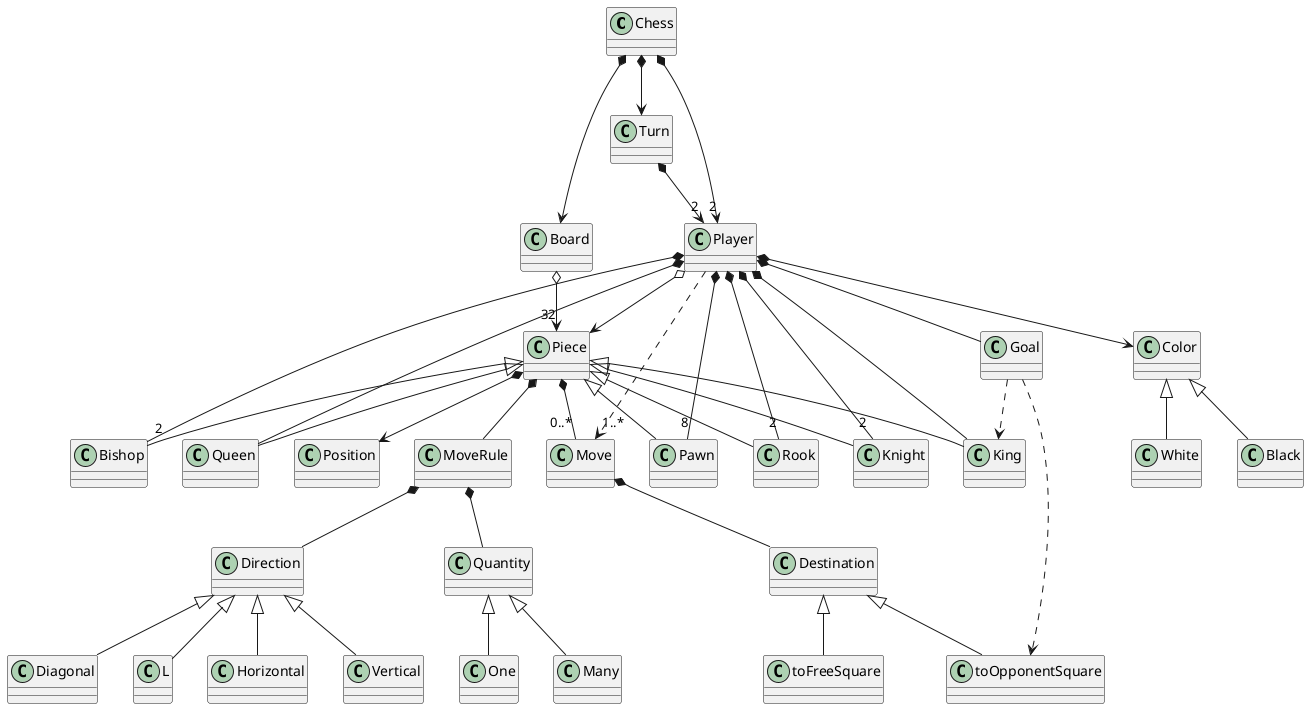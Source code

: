 @startuml Chess

	class Chess
	class Turn
	class Player
	class Board

	class Piece
	class Pawn
	class Rook
	class Knight
	class Bishop
	class Queen
	class King

	class Color
	class White
	class Black
	class Move

	Chess *--> Turn
	Chess *--> Board
	Chess *--> "2" Player

	Turn *--> "2" Player

	Board o--> "32" Piece

	Player ..> "1..*" Move
	Player *--> Color
	Player o--> Piece
	Player *-- King
	Player *-- Queen
	Player *-- "2" Bishop
	Player *-- "2" Knight
	Player *-- "2" Rook
	Player *-- "8" Pawn

  Player *-- Goal
	Goal ..> toOpponentSquare
	Goal ..> King

	Color <|-- White
	Color <|-- Black

	Piece <|-- Pawn
	Piece <|-- Bishop
	Piece <|-- Knight
	Piece <|-- Rook
	Piece <|-- Queen
	Piece <|-- King
	Piece *--> Position
    Piece *-- "0..*" Move
	Piece *-- MoveRule

	Move *-- Destination
	MoveRule *-- Direction
	MoveRule *-- Quantity

	Destination <|-- toFreeSquare
	Destination <|-- toOpponentSquare

	Direction <|-- Horizontal
	Direction <|-- Vertical
	Direction <|-- Diagonal
	Direction <|-- L

	Quantity <|-- One
	Quantity <|-- Many
@enduml
